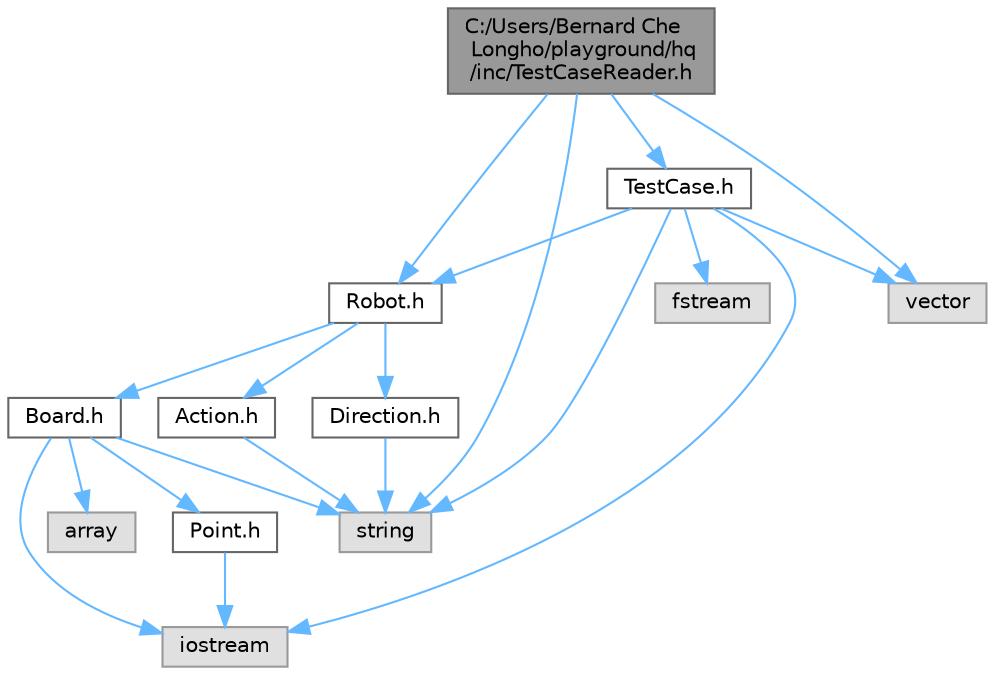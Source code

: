 digraph "C:/Users/Bernard Che Longho/playground/hq/inc/TestCaseReader.h"
{
 // INTERACTIVE_SVG=YES
 // LATEX_PDF_SIZE
  bgcolor="transparent";
  edge [fontname=Helvetica,fontsize=10,labelfontname=Helvetica,labelfontsize=10];
  node [fontname=Helvetica,fontsize=10,shape=box,height=0.2,width=0.4];
  Node1 [label="C:/Users/Bernard Che\l Longho/playground/hq\l/inc/TestCaseReader.h",height=0.2,width=0.4,color="gray40", fillcolor="grey60", style="filled", fontcolor="black",tooltip="Utility class to read tests cases from a file."];
  Node1 -> Node2 [color="steelblue1",style="solid"];
  Node2 [label="string",height=0.2,width=0.4,color="grey60", fillcolor="#E0E0E0", style="filled",tooltip=" "];
  Node1 -> Node3 [color="steelblue1",style="solid"];
  Node3 [label="vector",height=0.2,width=0.4,color="grey60", fillcolor="#E0E0E0", style="filled",tooltip=" "];
  Node1 -> Node4 [color="steelblue1",style="solid"];
  Node4 [label="TestCase.h",height=0.2,width=0.4,color="grey40", fillcolor="white", style="filled",URL="$_test_case_8h.html",tooltip="Holds a tests case read from file."];
  Node4 -> Node2 [color="steelblue1",style="solid"];
  Node4 -> Node3 [color="steelblue1",style="solid"];
  Node4 -> Node5 [color="steelblue1",style="solid"];
  Node5 [label="fstream",height=0.2,width=0.4,color="grey60", fillcolor="#E0E0E0", style="filled",tooltip=" "];
  Node4 -> Node6 [color="steelblue1",style="solid"];
  Node6 [label="iostream",height=0.2,width=0.4,color="grey60", fillcolor="#E0E0E0", style="filled",tooltip=" "];
  Node4 -> Node7 [color="steelblue1",style="solid"];
  Node7 [label="Robot.h",height=0.2,width=0.4,color="grey40", fillcolor="white", style="filled",URL="$_robot_8h.html",tooltip="The Robot. It has its position and direction."];
  Node7 -> Node8 [color="steelblue1",style="solid"];
  Node8 [label="Board.h",height=0.2,width=0.4,color="grey40", fillcolor="white", style="filled",URL="$_board_8h.html",tooltip="Utility class to create a visual representation of the robot."];
  Node8 -> Node6 [color="steelblue1",style="solid"];
  Node8 -> Node9 [color="steelblue1",style="solid"];
  Node9 [label="array",height=0.2,width=0.4,color="grey60", fillcolor="#E0E0E0", style="filled",tooltip=" "];
  Node8 -> Node10 [color="steelblue1",style="solid"];
  Node10 [label="Point.h",height=0.2,width=0.4,color="grey40", fillcolor="white", style="filled",URL="$_point_8h.html",tooltip="A structure to hold the x and y coordinates of a Point that holds the robot's current location."];
  Node10 -> Node6 [color="steelblue1",style="solid"];
  Node8 -> Node2 [color="steelblue1",style="solid"];
  Node7 -> Node11 [color="steelblue1",style="solid"];
  Node11 [label="Direction.h",height=0.2,width=0.4,color="grey40", fillcolor="white", style="filled",URL="$_direction_8h.html",tooltip="Holds the different directions that a robot can assume."];
  Node11 -> Node2 [color="steelblue1",style="solid"];
  Node7 -> Node12 [color="steelblue1",style="solid"];
  Node12 [label="Action.h",height=0.2,width=0.4,color="grey40", fillcolor="white", style="filled",URL="$_action_8h.html",tooltip="Holds the different actions that a robot can take."];
  Node12 -> Node2 [color="steelblue1",style="solid"];
  Node1 -> Node7 [color="steelblue1",style="solid"];
}
